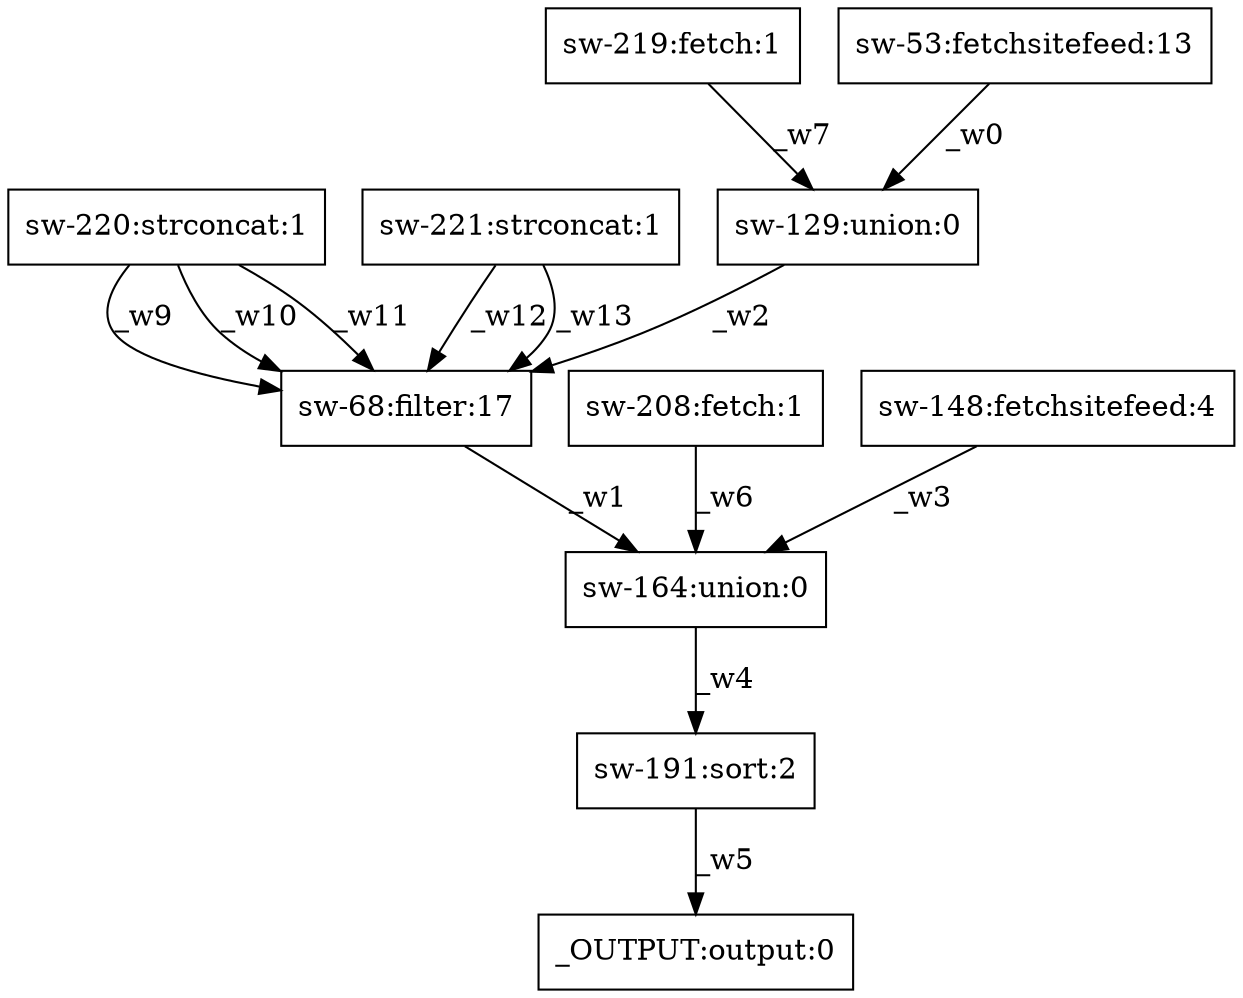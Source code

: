 digraph test1 { node [shape=box] "sw-220" [label="sw-220:strconcat:1"];"_OUTPUT" [label="_OUTPUT:output:0"];"sw-208" [label="sw-208:fetch:1"];"sw-219" [label="sw-219:fetch:1"];"sw-164" [label="sw-164:union:0"];"sw-221" [label="sw-221:strconcat:1"];"sw-191" [label="sw-191:sort:2"];"sw-53" [label="sw-53:fetchsitefeed:13"];"sw-68" [label="sw-68:filter:17"];"sw-148" [label="sw-148:fetchsitefeed:4"];"sw-129" [label="sw-129:union:0"];"sw-53" -> "sw-129" [label="_w0"];"sw-68" -> "sw-164" [label="_w1"];"sw-129" -> "sw-68" [label="_w2"];"sw-148" -> "sw-164" [label="_w3"];"sw-164" -> "sw-191" [label="_w4"];"sw-191" -> "_OUTPUT" [label="_w5"];"sw-208" -> "sw-164" [label="_w6"];"sw-219" -> "sw-129" [label="_w7"];"sw-220" -> "sw-68" [label="_w9"];"sw-220" -> "sw-68" [label="_w10"];"sw-220" -> "sw-68" [label="_w11"];"sw-221" -> "sw-68" [label="_w12"];"sw-221" -> "sw-68" [label="_w13"];}